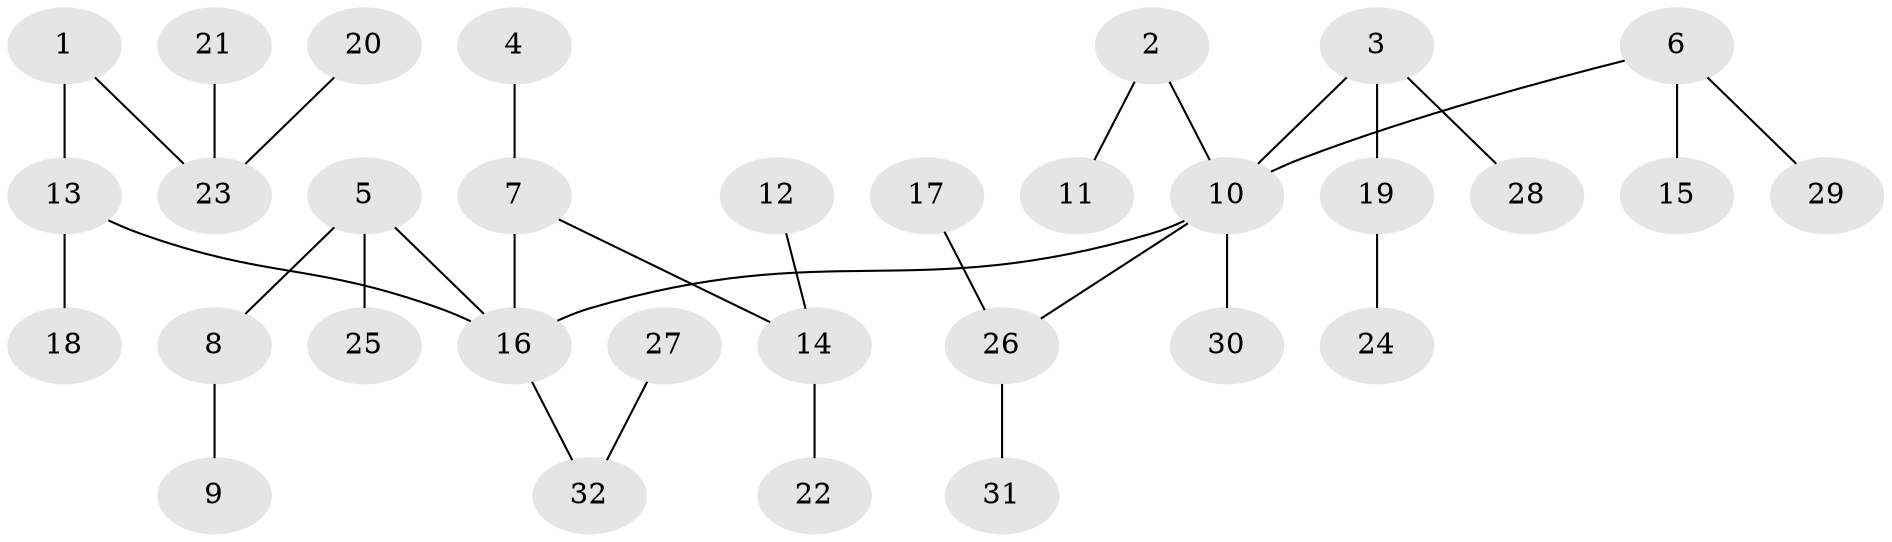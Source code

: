 // original degree distribution, {5: 0.031746031746031744, 7: 0.031746031746031744, 1: 0.49206349206349204, 2: 0.2857142857142857, 4: 0.047619047619047616, 3: 0.1111111111111111}
// Generated by graph-tools (version 1.1) at 2025/02/03/09/25 03:02:29]
// undirected, 32 vertices, 31 edges
graph export_dot {
graph [start="1"]
  node [color=gray90,style=filled];
  1;
  2;
  3;
  4;
  5;
  6;
  7;
  8;
  9;
  10;
  11;
  12;
  13;
  14;
  15;
  16;
  17;
  18;
  19;
  20;
  21;
  22;
  23;
  24;
  25;
  26;
  27;
  28;
  29;
  30;
  31;
  32;
  1 -- 13 [weight=1.0];
  1 -- 23 [weight=1.0];
  2 -- 10 [weight=1.0];
  2 -- 11 [weight=1.0];
  3 -- 10 [weight=1.0];
  3 -- 19 [weight=1.0];
  3 -- 28 [weight=1.0];
  4 -- 7 [weight=1.0];
  5 -- 8 [weight=1.0];
  5 -- 16 [weight=1.0];
  5 -- 25 [weight=1.0];
  6 -- 10 [weight=1.0];
  6 -- 15 [weight=1.0];
  6 -- 29 [weight=1.0];
  7 -- 14 [weight=1.0];
  7 -- 16 [weight=1.0];
  8 -- 9 [weight=1.0];
  10 -- 16 [weight=1.0];
  10 -- 26 [weight=1.0];
  10 -- 30 [weight=1.0];
  12 -- 14 [weight=1.0];
  13 -- 16 [weight=1.0];
  13 -- 18 [weight=1.0];
  14 -- 22 [weight=1.0];
  16 -- 32 [weight=1.0];
  17 -- 26 [weight=1.0];
  19 -- 24 [weight=1.0];
  20 -- 23 [weight=1.0];
  21 -- 23 [weight=1.0];
  26 -- 31 [weight=1.0];
  27 -- 32 [weight=1.0];
}
